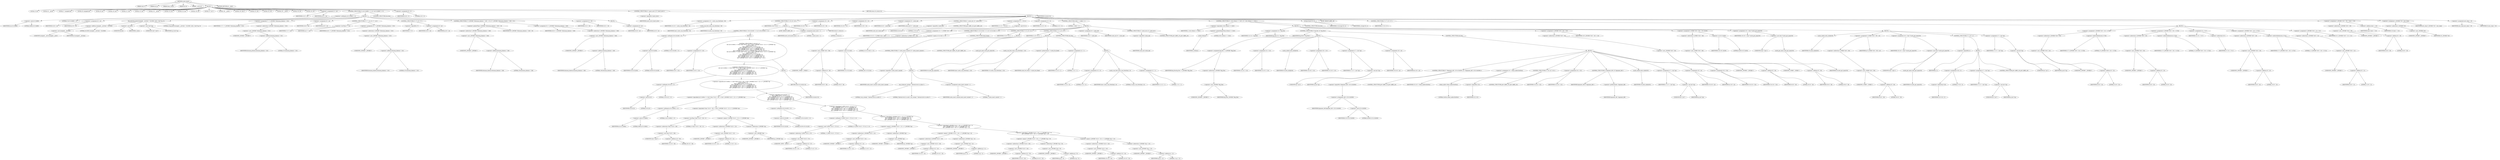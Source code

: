 digraph cache_insert {  
"1000121" [label = "(METHOD,cache_insert)" ]
"1000122" [label = "(PARAM,char *s)" ]
"1000123" [label = "(PARAM,int cp)" ]
"1000124" [label = "(PARAM,time_t time1)" ]
"1000125" [label = "(PARAM,int a4)" ]
"1000126" [label = "(PARAM,__int16 a5)" ]
"1000127" [label = "(BLOCK,,)" ]
"1000128" [label = "(LOCAL,v5: int)" ]
"1000129" [label = "(LOCAL,v6: __int16)" ]
"1000130" [label = "(LOCAL,v7: unsigned int)" ]
"1000131" [label = "(LOCAL,v8: unsigned int)" ]
"1000132" [label = "(LOCAL,v9: int)" ]
"1000133" [label = "(LOCAL,v10: int)" ]
"1000134" [label = "(LOCAL,v11: int)" ]
"1000135" [label = "(LOCAL,v12: int)" ]
"1000136" [label = "(LOCAL,v13: __int16)" ]
"1000137" [label = "(LOCAL,v14: int)" ]
"1000138" [label = "(LOCAL,v15: int)" ]
"1000139" [label = "(LOCAL,v16: int)" ]
"1000140" [label = "(LOCAL,v17: int *)" ]
"1000141" [label = "(LOCAL,v18: __int16)" ]
"1000142" [label = "(LOCAL,v19: char *)" ]
"1000143" [label = "(LOCAL,v21: int)" ]
"1000144" [label = "(LOCAL,v22: int)" ]
"1000145" [label = "(LOCAL,v23: __int16)" ]
"1000146" [label = "(LOCAL,v24: int)" ]
"1000147" [label = "(LOCAL,v25: int)" ]
"1000148" [label = "(<operator>.assignment,v5 = a4)" ]
"1000149" [label = "(IDENTIFIER,v5,v5 = a4)" ]
"1000150" [label = "(IDENTIFIER,a4,v5 = a4)" ]
"1000151" [label = "(CONTROL_STRUCTURE,if ( (a5 & 0x980) != 0 ),if ( (a5 & 0x980) != 0 ))" ]
"1000152" [label = "(<operator>.notEquals,(a5 & 0x980) != 0)" ]
"1000153" [label = "(<operator>.and,a5 & 0x980)" ]
"1000154" [label = "(IDENTIFIER,a5,a5 & 0x980)" ]
"1000155" [label = "(LITERAL,0x980,a5 & 0x980)" ]
"1000156" [label = "(LITERAL,0,(a5 & 0x980) != 0)" ]
"1000157" [label = "(BLOCK,,)" ]
"1000158" [label = "(<operator>.assignment,v6 = a5)" ]
"1000159" [label = "(IDENTIFIER,v6,v6 = a5)" ]
"1000160" [label = "(IDENTIFIER,a5,v6 = a5)" ]
"1000161" [label = "(log_query,log_query((unsigned __int16)a5 + 0x10000, (int)s, (void *)cp, 0))" ]
"1000162" [label = "(<operator>.addition,(unsigned __int16)a5 + 0x10000)" ]
"1000163" [label = "(<operator>.cast,(unsigned __int16)a5)" ]
"1000164" [label = "(UNKNOWN,unsigned __int16,unsigned __int16)" ]
"1000165" [label = "(IDENTIFIER,a5,(unsigned __int16)a5)" ]
"1000166" [label = "(LITERAL,0x10000,(unsigned __int16)a5 + 0x10000)" ]
"1000167" [label = "(<operator>.cast,(int)s)" ]
"1000168" [label = "(UNKNOWN,int,int)" ]
"1000169" [label = "(IDENTIFIER,s,(int)s)" ]
"1000170" [label = "(<operator>.cast,(void *)cp)" ]
"1000171" [label = "(UNKNOWN,void *,void *)" ]
"1000172" [label = "(IDENTIFIER,cp,(void *)cp)" ]
"1000173" [label = "(LITERAL,0,log_query((unsigned __int16)a5 + 0x10000, (int)s, (void *)cp, 0))" ]
"1000174" [label = "(<operator>.assignment,v7 = *(_DWORD *)(dnsmasq_daemon + 252))" ]
"1000175" [label = "(IDENTIFIER,v7,v7 = *(_DWORD *)(dnsmasq_daemon + 252))" ]
"1000176" [label = "(<operator>.indirection,*(_DWORD *)(dnsmasq_daemon + 252))" ]
"1000177" [label = "(<operator>.cast,(_DWORD *)(dnsmasq_daemon + 252))" ]
"1000178" [label = "(UNKNOWN,_DWORD *,_DWORD *)" ]
"1000179" [label = "(<operator>.addition,dnsmasq_daemon + 252)" ]
"1000180" [label = "(IDENTIFIER,dnsmasq_daemon,dnsmasq_daemon + 252)" ]
"1000181" [label = "(LITERAL,252,dnsmasq_daemon + 252)" ]
"1000182" [label = "(<operator>.assignment,v8 = a4)" ]
"1000183" [label = "(IDENTIFIER,v8,v8 = a4)" ]
"1000184" [label = "(IDENTIFIER,a4,v8 = a4)" ]
"1000185" [label = "(CONTROL_STRUCTURE,if ( v7 < a4 ),if ( v7 < a4 ))" ]
"1000186" [label = "(<operator>.lessThan,v7 < a4)" ]
"1000187" [label = "(IDENTIFIER,v7,v7 < a4)" ]
"1000188" [label = "(IDENTIFIER,a4,v7 < a4)" ]
"1000189" [label = "(<operator>.assignment,v8 = *(_DWORD *)(dnsmasq_daemon + 252))" ]
"1000190" [label = "(IDENTIFIER,v8,v8 = *(_DWORD *)(dnsmasq_daemon + 252))" ]
"1000191" [label = "(<operator>.indirection,*(_DWORD *)(dnsmasq_daemon + 252))" ]
"1000192" [label = "(<operator>.cast,(_DWORD *)(dnsmasq_daemon + 252))" ]
"1000193" [label = "(UNKNOWN,_DWORD *,_DWORD *)" ]
"1000194" [label = "(<operator>.addition,dnsmasq_daemon + 252)" ]
"1000195" [label = "(IDENTIFIER,dnsmasq_daemon,dnsmasq_daemon + 252)" ]
"1000196" [label = "(LITERAL,252,dnsmasq_daemon + 252)" ]
"1000197" [label = "(CONTROL_STRUCTURE,if ( !v7 ),if ( !v7 ))" ]
"1000198" [label = "(<operator>.logicalNot,!v7)" ]
"1000199" [label = "(IDENTIFIER,v7,!v7)" ]
"1000200" [label = "(<operator>.assignment,v8 = a4)" ]
"1000201" [label = "(IDENTIFIER,v8,v8 = a4)" ]
"1000202" [label = "(IDENTIFIER,a4,v8 = a4)" ]
"1000203" [label = "(CONTROL_STRUCTURE,if ( *(_DWORD *)(dnsmasq_daemon + 248) > v8 ),if ( *(_DWORD *)(dnsmasq_daemon + 248) > v8 ))" ]
"1000204" [label = "(<operator>.greaterThan,*(_DWORD *)(dnsmasq_daemon + 248) > v8)" ]
"1000205" [label = "(<operator>.indirection,*(_DWORD *)(dnsmasq_daemon + 248))" ]
"1000206" [label = "(<operator>.cast,(_DWORD *)(dnsmasq_daemon + 248))" ]
"1000207" [label = "(UNKNOWN,_DWORD *,_DWORD *)" ]
"1000208" [label = "(<operator>.addition,dnsmasq_daemon + 248)" ]
"1000209" [label = "(IDENTIFIER,dnsmasq_daemon,dnsmasq_daemon + 248)" ]
"1000210" [label = "(LITERAL,248,dnsmasq_daemon + 248)" ]
"1000211" [label = "(IDENTIFIER,v8,*(_DWORD *)(dnsmasq_daemon + 248) > v8)" ]
"1000212" [label = "(<operator>.assignment,v8 = *(_DWORD *)(dnsmasq_daemon + 248))" ]
"1000213" [label = "(IDENTIFIER,v8,v8 = *(_DWORD *)(dnsmasq_daemon + 248))" ]
"1000214" [label = "(<operator>.indirection,*(_DWORD *)(dnsmasq_daemon + 248))" ]
"1000215" [label = "(<operator>.cast,(_DWORD *)(dnsmasq_daemon + 248))" ]
"1000216" [label = "(UNKNOWN,_DWORD *,_DWORD *)" ]
"1000217" [label = "(<operator>.addition,dnsmasq_daemon + 248)" ]
"1000218" [label = "(IDENTIFIER,dnsmasq_daemon,dnsmasq_daemon + 248)" ]
"1000219" [label = "(LITERAL,248,dnsmasq_daemon + 248)" ]
"1000220" [label = "(<operator>.assignment,v5 = v8)" ]
"1000221" [label = "(IDENTIFIER,v5,v5 = v8)" ]
"1000222" [label = "(IDENTIFIER,v8,v5 = v8)" ]
"1000223" [label = "(CONTROL_STRUCTURE,else,else)" ]
"1000224" [label = "(BLOCK,,)" ]
"1000225" [label = "(<operator>.assignment,v6 = a5)" ]
"1000226" [label = "(IDENTIFIER,v6,v6 = a5)" ]
"1000227" [label = "(IDENTIFIER,a5,v6 = a5)" ]
"1000228" [label = "(<operator>.assignment,v9 = 0)" ]
"1000229" [label = "(IDENTIFIER,v9,v9 = 0)" ]
"1000230" [label = "(LITERAL,0,v9 = 0)" ]
"1000231" [label = "(CONTROL_STRUCTURE,if ( !insert_error ),if ( !insert_error ))" ]
"1000232" [label = "(<operator>.logicalNot,!insert_error)" ]
"1000233" [label = "(IDENTIFIER,insert_error,!insert_error)" ]
"1000234" [label = "(BLOCK,,)" ]
"1000235" [label = "(<operator>.assignment,v10 = cache_scan_free(time1, v6))" ]
"1000236" [label = "(IDENTIFIER,v10,v10 = cache_scan_free(time1, v6))" ]
"1000237" [label = "(cache_scan_free,cache_scan_free(time1, v6))" ]
"1000238" [label = "(IDENTIFIER,time1,cache_scan_free(time1, v6))" ]
"1000239" [label = "(IDENTIFIER,v6,cache_scan_free(time1, v6))" ]
"1000240" [label = "(CONTROL_STRUCTURE,if ( v10 ),if ( v10 ))" ]
"1000241" [label = "(IDENTIFIER,v10,if ( v10 ))" ]
"1000242" [label = "(BLOCK,,)" ]
"1000243" [label = "(CONTROL_STRUCTURE,if ( (v6 & 0x180) != 0 ),if ( (v6 & 0x180) != 0 ))" ]
"1000244" [label = "(<operator>.notEquals,(v6 & 0x180) != 0)" ]
"1000245" [label = "(<operator>.and,v6 & 0x180)" ]
"1000246" [label = "(IDENTIFIER,v6,v6 & 0x180)" ]
"1000247" [label = "(LITERAL,0x180,v6 & 0x180)" ]
"1000248" [label = "(LITERAL,0,(v6 & 0x180) != 0)" ]
"1000249" [label = "(BLOCK,,)" ]
"1000250" [label = "(<operator>.assignment,v9 = v10)" ]
"1000251" [label = "(IDENTIFIER,v9,v9 = v10)" ]
"1000252" [label = "(IDENTIFIER,v10,v9 = v10)" ]
"1000253" [label = "(CONTROL_STRUCTURE,if ( (v6 & 8) != 0\n          && ((a5 & 0x80u) != 0 && *(char *)(v10 + 36) < 0 && *(_DWORD *)(v10 + 12) == *(_DWORD *)cp\n           || (v6 & 0x100) != 0\n           && (*(_BYTE *)(v10 + 37) & 1) != 0\n           && *(_DWORD *)(v10 + 12) == *(_DWORD *)cp\n           && *(_DWORD *)(v10 + 16) == *(_DWORD *)(cp + 4)\n           && *(_DWORD *)(v10 + 20) == *(_DWORD *)(cp + 8)\n           && *(_DWORD *)(v10 + 24) == *(_DWORD *)(cp + 12)) ),if ( (v6 & 8) != 0\n          && ((a5 & 0x80u) != 0 && *(char *)(v10 + 36) < 0 && *(_DWORD *)(v10 + 12) == *(_DWORD *)cp\n           || (v6 & 0x100) != 0\n           && (*(_BYTE *)(v10 + 37) & 1) != 0\n           && *(_DWORD *)(v10 + 12) == *(_DWORD *)cp\n           && *(_DWORD *)(v10 + 16) == *(_DWORD *)(cp + 4)\n           && *(_DWORD *)(v10 + 20) == *(_DWORD *)(cp + 8)\n           && *(_DWORD *)(v10 + 24) == *(_DWORD *)(cp + 12)) ))" ]
"1000254" [label = "(<operator>.logicalAnd,(v6 & 8) != 0\n          && ((a5 & 0x80u) != 0 && *(char *)(v10 + 36) < 0 && *(_DWORD *)(v10 + 12) == *(_DWORD *)cp\n           || (v6 & 0x100) != 0\n           && (*(_BYTE *)(v10 + 37) & 1) != 0\n           && *(_DWORD *)(v10 + 12) == *(_DWORD *)cp\n           && *(_DWORD *)(v10 + 16) == *(_DWORD *)(cp + 4)\n           && *(_DWORD *)(v10 + 20) == *(_DWORD *)(cp + 8)\n           && *(_DWORD *)(v10 + 24) == *(_DWORD *)(cp + 12)))" ]
"1000255" [label = "(<operator>.notEquals,(v6 & 8) != 0)" ]
"1000256" [label = "(<operator>.and,v6 & 8)" ]
"1000257" [label = "(IDENTIFIER,v6,v6 & 8)" ]
"1000258" [label = "(LITERAL,8,v6 & 8)" ]
"1000259" [label = "(LITERAL,0,(v6 & 8) != 0)" ]
"1000260" [label = "(<operator>.logicalOr,(a5 & 0x80u) != 0 && *(char *)(v10 + 36) < 0 && *(_DWORD *)(v10 + 12) == *(_DWORD *)cp\n           || (v6 & 0x100) != 0\n           && (*(_BYTE *)(v10 + 37) & 1) != 0\n           && *(_DWORD *)(v10 + 12) == *(_DWORD *)cp\n           && *(_DWORD *)(v10 + 16) == *(_DWORD *)(cp + 4)\n           && *(_DWORD *)(v10 + 20) == *(_DWORD *)(cp + 8)\n           && *(_DWORD *)(v10 + 24) == *(_DWORD *)(cp + 12))" ]
"1000261" [label = "(<operator>.logicalAnd,(a5 & 0x80u) != 0 && *(char *)(v10 + 36) < 0 && *(_DWORD *)(v10 + 12) == *(_DWORD *)cp)" ]
"1000262" [label = "(<operator>.notEquals,(a5 & 0x80u) != 0)" ]
"1000263" [label = "(<operator>.and,a5 & 0x80u)" ]
"1000264" [label = "(IDENTIFIER,a5,a5 & 0x80u)" ]
"1000265" [label = "(LITERAL,0x80u,a5 & 0x80u)" ]
"1000266" [label = "(LITERAL,0,(a5 & 0x80u) != 0)" ]
"1000267" [label = "(<operator>.logicalAnd,*(char *)(v10 + 36) < 0 && *(_DWORD *)(v10 + 12) == *(_DWORD *)cp)" ]
"1000268" [label = "(<operator>.lessThan,*(char *)(v10 + 36) < 0)" ]
"1000269" [label = "(<operator>.indirection,*(char *)(v10 + 36))" ]
"1000270" [label = "(<operator>.cast,(char *)(v10 + 36))" ]
"1000271" [label = "(UNKNOWN,char *,char *)" ]
"1000272" [label = "(<operator>.addition,v10 + 36)" ]
"1000273" [label = "(IDENTIFIER,v10,v10 + 36)" ]
"1000274" [label = "(LITERAL,36,v10 + 36)" ]
"1000275" [label = "(LITERAL,0,*(char *)(v10 + 36) < 0)" ]
"1000276" [label = "(<operator>.equals,*(_DWORD *)(v10 + 12) == *(_DWORD *)cp)" ]
"1000277" [label = "(<operator>.indirection,*(_DWORD *)(v10 + 12))" ]
"1000278" [label = "(<operator>.cast,(_DWORD *)(v10 + 12))" ]
"1000279" [label = "(UNKNOWN,_DWORD *,_DWORD *)" ]
"1000280" [label = "(<operator>.addition,v10 + 12)" ]
"1000281" [label = "(IDENTIFIER,v10,v10 + 12)" ]
"1000282" [label = "(LITERAL,12,v10 + 12)" ]
"1000283" [label = "(<operator>.indirection,*(_DWORD *)cp)" ]
"1000284" [label = "(<operator>.cast,(_DWORD *)cp)" ]
"1000285" [label = "(UNKNOWN,_DWORD *,_DWORD *)" ]
"1000286" [label = "(IDENTIFIER,cp,(_DWORD *)cp)" ]
"1000287" [label = "(<operator>.logicalAnd,(v6 & 0x100) != 0\n           && (*(_BYTE *)(v10 + 37) & 1) != 0\n           && *(_DWORD *)(v10 + 12) == *(_DWORD *)cp\n           && *(_DWORD *)(v10 + 16) == *(_DWORD *)(cp + 4)\n           && *(_DWORD *)(v10 + 20) == *(_DWORD *)(cp + 8)\n           && *(_DWORD *)(v10 + 24) == *(_DWORD *)(cp + 12))" ]
"1000288" [label = "(<operator>.notEquals,(v6 & 0x100) != 0)" ]
"1000289" [label = "(<operator>.and,v6 & 0x100)" ]
"1000290" [label = "(IDENTIFIER,v6,v6 & 0x100)" ]
"1000291" [label = "(LITERAL,0x100,v6 & 0x100)" ]
"1000292" [label = "(LITERAL,0,(v6 & 0x100) != 0)" ]
"1000293" [label = "(<operator>.logicalAnd,(*(_BYTE *)(v10 + 37) & 1) != 0\n           && *(_DWORD *)(v10 + 12) == *(_DWORD *)cp\n           && *(_DWORD *)(v10 + 16) == *(_DWORD *)(cp + 4)\n           && *(_DWORD *)(v10 + 20) == *(_DWORD *)(cp + 8)\n           && *(_DWORD *)(v10 + 24) == *(_DWORD *)(cp + 12))" ]
"1000294" [label = "(<operator>.notEquals,(*(_BYTE *)(v10 + 37) & 1) != 0)" ]
"1000295" [label = "(<operator>.and,*(_BYTE *)(v10 + 37) & 1)" ]
"1000296" [label = "(<operator>.indirection,*(_BYTE *)(v10 + 37))" ]
"1000297" [label = "(<operator>.cast,(_BYTE *)(v10 + 37))" ]
"1000298" [label = "(UNKNOWN,_BYTE *,_BYTE *)" ]
"1000299" [label = "(<operator>.addition,v10 + 37)" ]
"1000300" [label = "(IDENTIFIER,v10,v10 + 37)" ]
"1000301" [label = "(LITERAL,37,v10 + 37)" ]
"1000302" [label = "(LITERAL,1,*(_BYTE *)(v10 + 37) & 1)" ]
"1000303" [label = "(LITERAL,0,(*(_BYTE *)(v10 + 37) & 1) != 0)" ]
"1000304" [label = "(<operator>.logicalAnd,*(_DWORD *)(v10 + 12) == *(_DWORD *)cp\n           && *(_DWORD *)(v10 + 16) == *(_DWORD *)(cp + 4)\n           && *(_DWORD *)(v10 + 20) == *(_DWORD *)(cp + 8)\n           && *(_DWORD *)(v10 + 24) == *(_DWORD *)(cp + 12))" ]
"1000305" [label = "(<operator>.equals,*(_DWORD *)(v10 + 12) == *(_DWORD *)cp)" ]
"1000306" [label = "(<operator>.indirection,*(_DWORD *)(v10 + 12))" ]
"1000307" [label = "(<operator>.cast,(_DWORD *)(v10 + 12))" ]
"1000308" [label = "(UNKNOWN,_DWORD *,_DWORD *)" ]
"1000309" [label = "(<operator>.addition,v10 + 12)" ]
"1000310" [label = "(IDENTIFIER,v10,v10 + 12)" ]
"1000311" [label = "(LITERAL,12,v10 + 12)" ]
"1000312" [label = "(<operator>.indirection,*(_DWORD *)cp)" ]
"1000313" [label = "(<operator>.cast,(_DWORD *)cp)" ]
"1000314" [label = "(UNKNOWN,_DWORD *,_DWORD *)" ]
"1000315" [label = "(IDENTIFIER,cp,(_DWORD *)cp)" ]
"1000316" [label = "(<operator>.logicalAnd,*(_DWORD *)(v10 + 16) == *(_DWORD *)(cp + 4)\n           && *(_DWORD *)(v10 + 20) == *(_DWORD *)(cp + 8)\n           && *(_DWORD *)(v10 + 24) == *(_DWORD *)(cp + 12))" ]
"1000317" [label = "(<operator>.equals,*(_DWORD *)(v10 + 16) == *(_DWORD *)(cp + 4))" ]
"1000318" [label = "(<operator>.indirection,*(_DWORD *)(v10 + 16))" ]
"1000319" [label = "(<operator>.cast,(_DWORD *)(v10 + 16))" ]
"1000320" [label = "(UNKNOWN,_DWORD *,_DWORD *)" ]
"1000321" [label = "(<operator>.addition,v10 + 16)" ]
"1000322" [label = "(IDENTIFIER,v10,v10 + 16)" ]
"1000323" [label = "(LITERAL,16,v10 + 16)" ]
"1000324" [label = "(<operator>.indirection,*(_DWORD *)(cp + 4))" ]
"1000325" [label = "(<operator>.cast,(_DWORD *)(cp + 4))" ]
"1000326" [label = "(UNKNOWN,_DWORD *,_DWORD *)" ]
"1000327" [label = "(<operator>.addition,cp + 4)" ]
"1000328" [label = "(IDENTIFIER,cp,cp + 4)" ]
"1000329" [label = "(LITERAL,4,cp + 4)" ]
"1000330" [label = "(<operator>.logicalAnd,*(_DWORD *)(v10 + 20) == *(_DWORD *)(cp + 8)\n           && *(_DWORD *)(v10 + 24) == *(_DWORD *)(cp + 12))" ]
"1000331" [label = "(<operator>.equals,*(_DWORD *)(v10 + 20) == *(_DWORD *)(cp + 8))" ]
"1000332" [label = "(<operator>.indirection,*(_DWORD *)(v10 + 20))" ]
"1000333" [label = "(<operator>.cast,(_DWORD *)(v10 + 20))" ]
"1000334" [label = "(UNKNOWN,_DWORD *,_DWORD *)" ]
"1000335" [label = "(<operator>.addition,v10 + 20)" ]
"1000336" [label = "(IDENTIFIER,v10,v10 + 20)" ]
"1000337" [label = "(LITERAL,20,v10 + 20)" ]
"1000338" [label = "(<operator>.indirection,*(_DWORD *)(cp + 8))" ]
"1000339" [label = "(<operator>.cast,(_DWORD *)(cp + 8))" ]
"1000340" [label = "(UNKNOWN,_DWORD *,_DWORD *)" ]
"1000341" [label = "(<operator>.addition,cp + 8)" ]
"1000342" [label = "(IDENTIFIER,cp,cp + 8)" ]
"1000343" [label = "(LITERAL,8,cp + 8)" ]
"1000344" [label = "(<operator>.equals,*(_DWORD *)(v10 + 24) == *(_DWORD *)(cp + 12))" ]
"1000345" [label = "(<operator>.indirection,*(_DWORD *)(v10 + 24))" ]
"1000346" [label = "(<operator>.cast,(_DWORD *)(v10 + 24))" ]
"1000347" [label = "(UNKNOWN,_DWORD *,_DWORD *)" ]
"1000348" [label = "(<operator>.addition,v10 + 24)" ]
"1000349" [label = "(IDENTIFIER,v10,v10 + 24)" ]
"1000350" [label = "(LITERAL,24,v10 + 24)" ]
"1000351" [label = "(<operator>.indirection,*(_DWORD *)(cp + 12))" ]
"1000352" [label = "(<operator>.cast,(_DWORD *)(cp + 12))" ]
"1000353" [label = "(UNKNOWN,_DWORD *,_DWORD *)" ]
"1000354" [label = "(<operator>.addition,cp + 12)" ]
"1000355" [label = "(IDENTIFIER,cp,cp + 12)" ]
"1000356" [label = "(LITERAL,12,cp + 12)" ]
"1000357" [label = "(BLOCK,,)" ]
"1000358" [label = "(RETURN,return v9;,return v9;)" ]
"1000359" [label = "(IDENTIFIER,v9,return v9;)" ]
"1000360" [label = "(JUMP_TARGET,LABEL_40)" ]
"1000361" [label = "(<operator>.assignment,insert_error = 1)" ]
"1000362" [label = "(IDENTIFIER,insert_error,insert_error = 1)" ]
"1000363" [label = "(LITERAL,1,insert_error = 1)" ]
"1000364" [label = "(RETURN,return 0;,return 0;)" ]
"1000365" [label = "(LITERAL,0,return 0;)" ]
"1000366" [label = "(<operator>.assignment,v23 = v6)" ]
"1000367" [label = "(IDENTIFIER,v23,v23 = v6)" ]
"1000368" [label = "(IDENTIFIER,v6,v23 = v6)" ]
"1000369" [label = "(<operator>.assignment,v25 = v5)" ]
"1000370" [label = "(IDENTIFIER,v25,v25 = v5)" ]
"1000371" [label = "(IDENTIFIER,v5,v25 = v5)" ]
"1000372" [label = "(<operator>.assignment,v9 = cache_tail)" ]
"1000373" [label = "(IDENTIFIER,v9,v9 = cache_tail)" ]
"1000374" [label = "(IDENTIFIER,cache_tail,v9 = cache_tail)" ]
"1000375" [label = "(CONTROL_STRUCTURE,if ( !cache_tail ),if ( !cache_tail ))" ]
"1000376" [label = "(<operator>.logicalNot,!cache_tail)" ]
"1000377" [label = "(IDENTIFIER,cache_tail,!cache_tail)" ]
"1000378" [label = "(CONTROL_STRUCTURE,goto LABEL_40;,goto LABEL_40;)" ]
"1000379" [label = "(<operator>.assignment,v11 = v6 & 4)" ]
"1000380" [label = "(IDENTIFIER,v11,v11 = v6 & 4)" ]
"1000381" [label = "(<operator>.and,v6 & 4)" ]
"1000382" [label = "(IDENTIFIER,v6,v6 & 4)" ]
"1000383" [label = "(LITERAL,4,v6 & 4)" ]
"1000384" [label = "(<operator>.assignment,v12 = 0)" ]
"1000385" [label = "(IDENTIFIER,v12,v12 = 0)" ]
"1000386" [label = "(LITERAL,0,v12 = 0)" ]
"1000387" [label = "(CONTROL_STRUCTURE,while ( 1 ),while ( 1 ))" ]
"1000388" [label = "(LITERAL,1,while ( 1 ))" ]
"1000389" [label = "(BLOCK,,)" ]
"1000390" [label = "(<operator>.assignment,v13 = *(_WORD *)(v9 + 36))" ]
"1000391" [label = "(IDENTIFIER,v13,v13 = *(_WORD *)(v9 + 36))" ]
"1000392" [label = "(<operator>.indirection,*(_WORD *)(v9 + 36))" ]
"1000393" [label = "(<operator>.cast,(_WORD *)(v9 + 36))" ]
"1000394" [label = "(UNKNOWN,_WORD *,_WORD *)" ]
"1000395" [label = "(<operator>.addition,v9 + 36)" ]
"1000396" [label = "(IDENTIFIER,v9,v9 + 36)" ]
"1000397" [label = "(LITERAL,36,v9 + 36)" ]
"1000398" [label = "(CONTROL_STRUCTURE,if ( (v13 & 0xC) == 0 ),if ( (v13 & 0xC) == 0 ))" ]
"1000399" [label = "(<operator>.equals,(v13 & 0xC) == 0)" ]
"1000400" [label = "(<operator>.and,v13 & 0xC)" ]
"1000401" [label = "(IDENTIFIER,v13,v13 & 0xC)" ]
"1000402" [label = "(LITERAL,0xC,v13 & 0xC)" ]
"1000403" [label = "(LITERAL,0,(v13 & 0xC) == 0)" ]
"1000404" [label = "(CONTROL_STRUCTURE,break;,break;)" ]
"1000405" [label = "(CONTROL_STRUCTURE,if ( v12 ),if ( v12 ))" ]
"1000406" [label = "(IDENTIFIER,v12,if ( v12 ))" ]
"1000407" [label = "(BLOCK,,)" ]
"1000408" [label = "(CONTROL_STRUCTURE,if ( !cache_insert_warned ),if ( !cache_insert_warned ))" ]
"1000409" [label = "(<operator>.logicalNot,!cache_insert_warned)" ]
"1000410" [label = "(IDENTIFIER,cache_insert_warned,!cache_insert_warned)" ]
"1000411" [label = "(BLOCK,,)" ]
"1000412" [label = "(my_syslog,my_syslog(3, \"Internal error in cache.\"))" ]
"1000413" [label = "(LITERAL,3,my_syslog(3, \"Internal error in cache.\"))" ]
"1000414" [label = "(LITERAL,\"Internal error in cache.\",my_syslog(3, \"Internal error in cache.\"))" ]
"1000415" [label = "(<operator>.assignment,cache_insert_warned = 1)" ]
"1000416" [label = "(IDENTIFIER,cache_insert_warned,cache_insert_warned = 1)" ]
"1000417" [label = "(LITERAL,1,cache_insert_warned = 1)" ]
"1000418" [label = "(CONTROL_STRUCTURE,goto LABEL_40;,goto LABEL_40;)" ]
"1000419" [label = "(CONTROL_STRUCTURE,if ( v11 ),if ( v11 ))" ]
"1000420" [label = "(IDENTIFIER,v11,if ( v11 ))" ]
"1000421" [label = "(BLOCK,,)" ]
"1000422" [label = "(cache_get_name,cache_get_name(v9))" ]
"1000423" [label = "(IDENTIFIER,v9,cache_get_name(v9))" ]
"1000424" [label = "(cache_scan_free,cache_scan_free(time1, v13))" ]
"1000425" [label = "(IDENTIFIER,time1,cache_scan_free(time1, v13))" ]
"1000426" [label = "(IDENTIFIER,v13,cache_scan_free(time1, v13))" ]
"1000427" [label = "(<operator>.preIncrement,++cache_live_freed)" ]
"1000428" [label = "(IDENTIFIER,cache_live_freed,++cache_live_freed)" ]
"1000429" [label = "(<operator>.assignment,v12 = 1)" ]
"1000430" [label = "(IDENTIFIER,v12,v12 = 1)" ]
"1000431" [label = "(LITERAL,1,v12 = 1)" ]
"1000432" [label = "(CONTROL_STRUCTURE,else,else)" ]
"1000433" [label = "(BLOCK,,)" ]
"1000434" [label = "(<operator>.assignment,v12 = 0)" ]
"1000435" [label = "(IDENTIFIER,v12,v12 = 0)" ]
"1000436" [label = "(LITERAL,0,v12 = 0)" ]
"1000437" [label = "(cache_scan_free,cache_scan_free(time1, 0))" ]
"1000438" [label = "(IDENTIFIER,time1,cache_scan_free(time1, 0))" ]
"1000439" [label = "(LITERAL,0,cache_scan_free(time1, 0))" ]
"1000440" [label = "(<operator>.assignment,v11 = 1)" ]
"1000441" [label = "(IDENTIFIER,v11,v11 = 1)" ]
"1000442" [label = "(LITERAL,1,v11 = 1)" ]
"1000443" [label = "(<operator>.assignment,v9 = cache_tail)" ]
"1000444" [label = "(IDENTIFIER,v9,v9 = cache_tail)" ]
"1000445" [label = "(IDENTIFIER,cache_tail,v9 = cache_tail)" ]
"1000446" [label = "(CONTROL_STRUCTURE,if ( !cache_tail ),if ( !cache_tail ))" ]
"1000447" [label = "(<operator>.logicalNot,!cache_tail)" ]
"1000448" [label = "(IDENTIFIER,cache_tail,!cache_tail)" ]
"1000449" [label = "(CONTROL_STRUCTURE,goto LABEL_40;,goto LABEL_40;)" ]
"1000450" [label = "(CONTROL_STRUCTURE,if ( s && strlen(s) >= 0x32 ),if ( s && strlen(s) >= 0x32 ))" ]
"1000451" [label = "(<operator>.logicalAnd,s && strlen(s) >= 0x32)" ]
"1000452" [label = "(IDENTIFIER,s,s && strlen(s) >= 0x32)" ]
"1000453" [label = "(<operator>.greaterEqualsThan,strlen(s) >= 0x32)" ]
"1000454" [label = "(strlen,strlen(s))" ]
"1000455" [label = "(IDENTIFIER,s,strlen(s))" ]
"1000456" [label = "(LITERAL,0x32,strlen(s) >= 0x32)" ]
"1000457" [label = "(BLOCK,,)" ]
"1000458" [label = "(<operator>.assignment,v14 = big_free)" ]
"1000459" [label = "(IDENTIFIER,v14,v14 = big_free)" ]
"1000460" [label = "(IDENTIFIER,big_free,v14 = big_free)" ]
"1000461" [label = "(CONTROL_STRUCTURE,if ( big_free ),if ( big_free ))" ]
"1000462" [label = "(IDENTIFIER,big_free,if ( big_free ))" ]
"1000463" [label = "(BLOCK,,)" ]
"1000464" [label = "(<operator>.assignment,big_free = *(_DWORD *)big_free)" ]
"1000465" [label = "(IDENTIFIER,big_free,big_free = *(_DWORD *)big_free)" ]
"1000466" [label = "(<operator>.indirection,*(_DWORD *)big_free)" ]
"1000467" [label = "(<operator>.cast,(_DWORD *)big_free)" ]
"1000468" [label = "(UNKNOWN,_DWORD *,_DWORD *)" ]
"1000469" [label = "(IDENTIFIER,big_free,(_DWORD *)big_free)" ]
"1000470" [label = "(<operator>.assignment,v15 = v14)" ]
"1000471" [label = "(IDENTIFIER,v15,v15 = v14)" ]
"1000472" [label = "(IDENTIFIER,v14,v15 = v14)" ]
"1000473" [label = "(cache_unlink,cache_unlink(v9))" ]
"1000474" [label = "(IDENTIFIER,v9,cache_unlink(v9))" ]
"1000475" [label = "(<operator>.assignment,v16 = v15)" ]
"1000476" [label = "(IDENTIFIER,v16,v16 = v15)" ]
"1000477" [label = "(IDENTIFIER,v15,v16 = v15)" ]
"1000478" [label = "(<operator>.assignment,v17 = (int *)cp)" ]
"1000479" [label = "(IDENTIFIER,v17,v17 = (int *)cp)" ]
"1000480" [label = "(<operator>.cast,(int *)cp)" ]
"1000481" [label = "(UNKNOWN,int *,int *)" ]
"1000482" [label = "(IDENTIFIER,cp,(int *)cp)" ]
"1000483" [label = "(<operator>.assignment,v18 = a5)" ]
"1000484" [label = "(IDENTIFIER,v18,v18 = a5)" ]
"1000485" [label = "(IDENTIFIER,a5,v18 = a5)" ]
"1000486" [label = "(CONTROL_STRUCTURE,else,else)" ]
"1000487" [label = "(BLOCK,,)" ]
"1000488" [label = "(CONTROL_STRUCTURE,if ( !(bignames_left | v23 & 0x5000) ),if ( !(bignames_left | v23 & 0x5000) ))" ]
"1000489" [label = "(<operator>.logicalNot,!(bignames_left | v23 & 0x5000))" ]
"1000490" [label = "(<operator>.or,bignames_left | v23 & 0x5000)" ]
"1000491" [label = "(IDENTIFIER,bignames_left,bignames_left | v23 & 0x5000)" ]
"1000492" [label = "(<operator>.and,v23 & 0x5000)" ]
"1000493" [label = "(IDENTIFIER,v23,v23 & 0x5000)" ]
"1000494" [label = "(LITERAL,0x5000,v23 & 0x5000)" ]
"1000495" [label = "(CONTROL_STRUCTURE,goto LABEL_40;,goto LABEL_40;)" ]
"1000496" [label = "(<operator>.assignment,v22 = whine_malloc(0x404u))" ]
"1000497" [label = "(IDENTIFIER,v22,v22 = whine_malloc(0x404u))" ]
"1000498" [label = "(whine_malloc,whine_malloc(0x404u))" ]
"1000499" [label = "(LITERAL,0x404u,whine_malloc(0x404u))" ]
"1000500" [label = "(CONTROL_STRUCTURE,if ( !v22 ),if ( !v22 ))" ]
"1000501" [label = "(<operator>.logicalNot,!v22)" ]
"1000502" [label = "(IDENTIFIER,v22,!v22)" ]
"1000503" [label = "(CONTROL_STRUCTURE,goto LABEL_40;,goto LABEL_40;)" ]
"1000504" [label = "(<operator>.assignment,v24 = v22)" ]
"1000505" [label = "(IDENTIFIER,v24,v24 = v22)" ]
"1000506" [label = "(IDENTIFIER,v22,v24 = v22)" ]
"1000507" [label = "(CONTROL_STRUCTURE,if ( bignames_left ),if ( bignames_left ))" ]
"1000508" [label = "(IDENTIFIER,bignames_left,if ( bignames_left ))" ]
"1000509" [label = "(<operator>.preDecrement,--bignames_left)" ]
"1000510" [label = "(IDENTIFIER,bignames_left,--bignames_left)" ]
"1000511" [label = "(cache_unlink,cache_unlink(v9))" ]
"1000512" [label = "(IDENTIFIER,v9,cache_unlink(v9))" ]
"1000513" [label = "(<operator>.assignment,v17 = (int *)cp)" ]
"1000514" [label = "(IDENTIFIER,v17,v17 = (int *)cp)" ]
"1000515" [label = "(<operator>.cast,(int *)cp)" ]
"1000516" [label = "(UNKNOWN,int *,int *)" ]
"1000517" [label = "(IDENTIFIER,cp,(int *)cp)" ]
"1000518" [label = "(<operator>.assignment,v18 = a5)" ]
"1000519" [label = "(IDENTIFIER,v18,v18 = a5)" ]
"1000520" [label = "(IDENTIFIER,a5,v18 = a5)" ]
"1000521" [label = "(<operator>.assignment,v16 = v24)" ]
"1000522" [label = "(IDENTIFIER,v16,v16 = v24)" ]
"1000523" [label = "(IDENTIFIER,v24,v16 = v24)" ]
"1000524" [label = "(<operator>.assignment,*(_DWORD *)(v9 + 40) = v16)" ]
"1000525" [label = "(<operator>.indirection,*(_DWORD *)(v9 + 40))" ]
"1000526" [label = "(<operator>.cast,(_DWORD *)(v9 + 40))" ]
"1000527" [label = "(UNKNOWN,_DWORD *,_DWORD *)" ]
"1000528" [label = "(<operator>.addition,v9 + 40)" ]
"1000529" [label = "(IDENTIFIER,v9,v9 + 40)" ]
"1000530" [label = "(LITERAL,40,v9 + 40)" ]
"1000531" [label = "(IDENTIFIER,v16,*(_DWORD *)(v9 + 40) = v16)" ]
"1000532" [label = "(<operator>.assignment,*(_WORD *)(v9 + 36) = v18 | 0x200)" ]
"1000533" [label = "(<operator>.indirection,*(_WORD *)(v9 + 36))" ]
"1000534" [label = "(<operator>.cast,(_WORD *)(v9 + 36))" ]
"1000535" [label = "(UNKNOWN,_WORD *,_WORD *)" ]
"1000536" [label = "(<operator>.addition,v9 + 36)" ]
"1000537" [label = "(IDENTIFIER,v9,v9 + 36)" ]
"1000538" [label = "(LITERAL,36,v9 + 36)" ]
"1000539" [label = "(<operator>.or,v18 | 0x200)" ]
"1000540" [label = "(IDENTIFIER,v18,v18 | 0x200)" ]
"1000541" [label = "(LITERAL,0x200,v18 | 0x200)" ]
"1000542" [label = "(<operator>.assignment,v19 = (char *)cache_get_name(v9))" ]
"1000543" [label = "(IDENTIFIER,v19,v19 = (char *)cache_get_name(v9))" ]
"1000544" [label = "(<operator>.cast,(char *)cache_get_name(v9))" ]
"1000545" [label = "(UNKNOWN,char *,char *)" ]
"1000546" [label = "(cache_get_name,cache_get_name(v9))" ]
"1000547" [label = "(IDENTIFIER,v9,cache_get_name(v9))" ]
"1000548" [label = "(CONTROL_STRUCTURE,else,else)" ]
"1000549" [label = "(BLOCK,,)" ]
"1000550" [label = "(cache_unlink,cache_unlink(v9))" ]
"1000551" [label = "(IDENTIFIER,v9,cache_unlink(v9))" ]
"1000552" [label = "(<operator>.assignment,*(_WORD *)(v9 + 36) = a5)" ]
"1000553" [label = "(<operator>.indirection,*(_WORD *)(v9 + 36))" ]
"1000554" [label = "(<operator>.cast,(_WORD *)(v9 + 36))" ]
"1000555" [label = "(UNKNOWN,_WORD *,_WORD *)" ]
"1000556" [label = "(<operator>.addition,v9 + 36)" ]
"1000557" [label = "(IDENTIFIER,v9,v9 + 36)" ]
"1000558" [label = "(LITERAL,36,v9 + 36)" ]
"1000559" [label = "(IDENTIFIER,a5,*(_WORD *)(v9 + 36) = a5)" ]
"1000560" [label = "(<operator>.assignment,v19 = (char *)cache_get_name(v9))" ]
"1000561" [label = "(IDENTIFIER,v19,v19 = (char *)cache_get_name(v9))" ]
"1000562" [label = "(<operator>.cast,(char *)cache_get_name(v9))" ]
"1000563" [label = "(UNKNOWN,char *,char *)" ]
"1000564" [label = "(cache_get_name,cache_get_name(v9))" ]
"1000565" [label = "(IDENTIFIER,v9,cache_get_name(v9))" ]
"1000566" [label = "(CONTROL_STRUCTURE,if ( !s ),if ( !s ))" ]
"1000567" [label = "(<operator>.logicalNot,!s)" ]
"1000568" [label = "(IDENTIFIER,s,!s)" ]
"1000569" [label = "(BLOCK,,)" ]
"1000570" [label = "(<operator>.assignment,*v19 = 0)" ]
"1000571" [label = "(<operator>.indirection,*v19)" ]
"1000572" [label = "(IDENTIFIER,v19,*v19 = 0)" ]
"1000573" [label = "(LITERAL,0,*v19 = 0)" ]
"1000574" [label = "(<operator>.assignment,v17 = (int *)cp)" ]
"1000575" [label = "(IDENTIFIER,v17,v17 = (int *)cp)" ]
"1000576" [label = "(<operator>.cast,(int *)cp)" ]
"1000577" [label = "(UNKNOWN,int *,int *)" ]
"1000578" [label = "(IDENTIFIER,cp,(int *)cp)" ]
"1000579" [label = "(CONTROL_STRUCTURE,goto LABEL_46;,goto LABEL_46;)" ]
"1000580" [label = "(<operator>.assignment,v17 = (int *)cp)" ]
"1000581" [label = "(IDENTIFIER,v17,v17 = (int *)cp)" ]
"1000582" [label = "(<operator>.cast,(int *)cp)" ]
"1000583" [label = "(UNKNOWN,int *,int *)" ]
"1000584" [label = "(IDENTIFIER,cp,(int *)cp)" ]
"1000585" [label = "(strcpy,strcpy(v19, s))" ]
"1000586" [label = "(IDENTIFIER,v19,strcpy(v19, s))" ]
"1000587" [label = "(IDENTIFIER,s,strcpy(v19, s))" ]
"1000588" [label = "(JUMP_TARGET,LABEL_46)" ]
"1000589" [label = "(CONTROL_STRUCTURE,if ( v17 ),if ( v17 ))" ]
"1000590" [label = "(IDENTIFIER,v17,if ( v17 ))" ]
"1000591" [label = "(BLOCK,,)" ]
"1000592" [label = "(<operator>.assignment,*(_DWORD *)(v9 + 24) = v17[3])" ]
"1000593" [label = "(<operator>.indirection,*(_DWORD *)(v9 + 24))" ]
"1000594" [label = "(<operator>.cast,(_DWORD *)(v9 + 24))" ]
"1000595" [label = "(UNKNOWN,_DWORD *,_DWORD *)" ]
"1000596" [label = "(<operator>.addition,v9 + 24)" ]
"1000597" [label = "(IDENTIFIER,v9,v9 + 24)" ]
"1000598" [label = "(LITERAL,24,v9 + 24)" ]
"1000599" [label = "(<operator>.indirectIndexAccess,v17[3])" ]
"1000600" [label = "(IDENTIFIER,v17,*(_DWORD *)(v9 + 24) = v17[3])" ]
"1000601" [label = "(LITERAL,3,*(_DWORD *)(v9 + 24) = v17[3])" ]
"1000602" [label = "(<operator>.assignment,*(_DWORD *)(v9 + 20) = v17[2])" ]
"1000603" [label = "(<operator>.indirection,*(_DWORD *)(v9 + 20))" ]
"1000604" [label = "(<operator>.cast,(_DWORD *)(v9 + 20))" ]
"1000605" [label = "(UNKNOWN,_DWORD *,_DWORD *)" ]
"1000606" [label = "(<operator>.addition,v9 + 20)" ]
"1000607" [label = "(IDENTIFIER,v9,v9 + 20)" ]
"1000608" [label = "(LITERAL,20,v9 + 20)" ]
"1000609" [label = "(<operator>.indirectIndexAccess,v17[2])" ]
"1000610" [label = "(IDENTIFIER,v17,*(_DWORD *)(v9 + 20) = v17[2])" ]
"1000611" [label = "(LITERAL,2,*(_DWORD *)(v9 + 20) = v17[2])" ]
"1000612" [label = "(<operator>.assignment,v21 = *v17)" ]
"1000613" [label = "(IDENTIFIER,v21,v21 = *v17)" ]
"1000614" [label = "(<operator>.indirection,*v17)" ]
"1000615" [label = "(IDENTIFIER,v17,v21 = *v17)" ]
"1000616" [label = "(<operator>.assignment,*(_DWORD *)(v9 + 16) = v17[1])" ]
"1000617" [label = "(<operator>.indirection,*(_DWORD *)(v9 + 16))" ]
"1000618" [label = "(<operator>.cast,(_DWORD *)(v9 + 16))" ]
"1000619" [label = "(UNKNOWN,_DWORD *,_DWORD *)" ]
"1000620" [label = "(<operator>.addition,v9 + 16)" ]
"1000621" [label = "(IDENTIFIER,v9,v9 + 16)" ]
"1000622" [label = "(LITERAL,16,v9 + 16)" ]
"1000623" [label = "(<operator>.indirectIndexAccess,v17[1])" ]
"1000624" [label = "(IDENTIFIER,v17,*(_DWORD *)(v9 + 16) = v17[1])" ]
"1000625" [label = "(LITERAL,1,*(_DWORD *)(v9 + 16) = v17[1])" ]
"1000626" [label = "(<operator>.assignment,*(_DWORD *)(v9 + 12) = v21)" ]
"1000627" [label = "(<operator>.indirection,*(_DWORD *)(v9 + 12))" ]
"1000628" [label = "(<operator>.cast,(_DWORD *)(v9 + 12))" ]
"1000629" [label = "(UNKNOWN,_DWORD *,_DWORD *)" ]
"1000630" [label = "(<operator>.addition,v9 + 12)" ]
"1000631" [label = "(IDENTIFIER,v9,v9 + 12)" ]
"1000632" [label = "(LITERAL,12,v9 + 12)" ]
"1000633" [label = "(IDENTIFIER,v21,*(_DWORD *)(v9 + 12) = v21)" ]
"1000634" [label = "(<operator>.assignment,*(_DWORD *)(v9 + 28) = time1 + v25)" ]
"1000635" [label = "(<operator>.indirection,*(_DWORD *)(v9 + 28))" ]
"1000636" [label = "(<operator>.cast,(_DWORD *)(v9 + 28))" ]
"1000637" [label = "(UNKNOWN,_DWORD *,_DWORD *)" ]
"1000638" [label = "(<operator>.addition,v9 + 28)" ]
"1000639" [label = "(IDENTIFIER,v9,v9 + 28)" ]
"1000640" [label = "(LITERAL,28,v9 + 28)" ]
"1000641" [label = "(<operator>.addition,time1 + v25)" ]
"1000642" [label = "(IDENTIFIER,time1,time1 + v25)" ]
"1000643" [label = "(IDENTIFIER,v25,time1 + v25)" ]
"1000644" [label = "(<operator>.assignment,*(_DWORD *)v9 = new_chain)" ]
"1000645" [label = "(<operator>.indirection,*(_DWORD *)v9)" ]
"1000646" [label = "(<operator>.cast,(_DWORD *)v9)" ]
"1000647" [label = "(UNKNOWN,_DWORD *,_DWORD *)" ]
"1000648" [label = "(IDENTIFIER,v9,(_DWORD *)v9)" ]
"1000649" [label = "(IDENTIFIER,new_chain,*(_DWORD *)v9 = new_chain)" ]
"1000650" [label = "(<operator>.assignment,new_chain = v9)" ]
"1000651" [label = "(IDENTIFIER,new_chain,new_chain = v9)" ]
"1000652" [label = "(IDENTIFIER,v9,new_chain = v9)" ]
"1000653" [label = "(RETURN,return v9;,return v9;)" ]
"1000654" [label = "(IDENTIFIER,v9,return v9;)" ]
"1000655" [label = "(METHOD_RETURN,int __cdecl)" ]
  "1000121" -> "1000122" 
  "1000121" -> "1000123" 
  "1000121" -> "1000124" 
  "1000121" -> "1000125" 
  "1000121" -> "1000126" 
  "1000121" -> "1000127" 
  "1000121" -> "1000655" 
  "1000127" -> "1000128" 
  "1000127" -> "1000129" 
  "1000127" -> "1000130" 
  "1000127" -> "1000131" 
  "1000127" -> "1000132" 
  "1000127" -> "1000133" 
  "1000127" -> "1000134" 
  "1000127" -> "1000135" 
  "1000127" -> "1000136" 
  "1000127" -> "1000137" 
  "1000127" -> "1000138" 
  "1000127" -> "1000139" 
  "1000127" -> "1000140" 
  "1000127" -> "1000141" 
  "1000127" -> "1000142" 
  "1000127" -> "1000143" 
  "1000127" -> "1000144" 
  "1000127" -> "1000145" 
  "1000127" -> "1000146" 
  "1000127" -> "1000147" 
  "1000127" -> "1000148" 
  "1000127" -> "1000151" 
  "1000127" -> "1000228" 
  "1000127" -> "1000231" 
  "1000127" -> "1000653" 
  "1000148" -> "1000149" 
  "1000148" -> "1000150" 
  "1000151" -> "1000152" 
  "1000151" -> "1000157" 
  "1000151" -> "1000223" 
  "1000152" -> "1000153" 
  "1000152" -> "1000156" 
  "1000153" -> "1000154" 
  "1000153" -> "1000155" 
  "1000157" -> "1000158" 
  "1000157" -> "1000161" 
  "1000157" -> "1000174" 
  "1000157" -> "1000182" 
  "1000157" -> "1000185" 
  "1000157" -> "1000197" 
  "1000157" -> "1000203" 
  "1000157" -> "1000220" 
  "1000158" -> "1000159" 
  "1000158" -> "1000160" 
  "1000161" -> "1000162" 
  "1000161" -> "1000167" 
  "1000161" -> "1000170" 
  "1000161" -> "1000173" 
  "1000162" -> "1000163" 
  "1000162" -> "1000166" 
  "1000163" -> "1000164" 
  "1000163" -> "1000165" 
  "1000167" -> "1000168" 
  "1000167" -> "1000169" 
  "1000170" -> "1000171" 
  "1000170" -> "1000172" 
  "1000174" -> "1000175" 
  "1000174" -> "1000176" 
  "1000176" -> "1000177" 
  "1000177" -> "1000178" 
  "1000177" -> "1000179" 
  "1000179" -> "1000180" 
  "1000179" -> "1000181" 
  "1000182" -> "1000183" 
  "1000182" -> "1000184" 
  "1000185" -> "1000186" 
  "1000185" -> "1000189" 
  "1000186" -> "1000187" 
  "1000186" -> "1000188" 
  "1000189" -> "1000190" 
  "1000189" -> "1000191" 
  "1000191" -> "1000192" 
  "1000192" -> "1000193" 
  "1000192" -> "1000194" 
  "1000194" -> "1000195" 
  "1000194" -> "1000196" 
  "1000197" -> "1000198" 
  "1000197" -> "1000200" 
  "1000198" -> "1000199" 
  "1000200" -> "1000201" 
  "1000200" -> "1000202" 
  "1000203" -> "1000204" 
  "1000203" -> "1000212" 
  "1000204" -> "1000205" 
  "1000204" -> "1000211" 
  "1000205" -> "1000206" 
  "1000206" -> "1000207" 
  "1000206" -> "1000208" 
  "1000208" -> "1000209" 
  "1000208" -> "1000210" 
  "1000212" -> "1000213" 
  "1000212" -> "1000214" 
  "1000214" -> "1000215" 
  "1000215" -> "1000216" 
  "1000215" -> "1000217" 
  "1000217" -> "1000218" 
  "1000217" -> "1000219" 
  "1000220" -> "1000221" 
  "1000220" -> "1000222" 
  "1000223" -> "1000224" 
  "1000224" -> "1000225" 
  "1000225" -> "1000226" 
  "1000225" -> "1000227" 
  "1000228" -> "1000229" 
  "1000228" -> "1000230" 
  "1000231" -> "1000232" 
  "1000231" -> "1000234" 
  "1000232" -> "1000233" 
  "1000234" -> "1000235" 
  "1000234" -> "1000240" 
  "1000234" -> "1000366" 
  "1000234" -> "1000369" 
  "1000234" -> "1000372" 
  "1000234" -> "1000375" 
  "1000234" -> "1000379" 
  "1000234" -> "1000384" 
  "1000234" -> "1000387" 
  "1000234" -> "1000450" 
  "1000234" -> "1000585" 
  "1000234" -> "1000588" 
  "1000234" -> "1000589" 
  "1000234" -> "1000634" 
  "1000234" -> "1000644" 
  "1000234" -> "1000650" 
  "1000235" -> "1000236" 
  "1000235" -> "1000237" 
  "1000237" -> "1000238" 
  "1000237" -> "1000239" 
  "1000240" -> "1000241" 
  "1000240" -> "1000242" 
  "1000242" -> "1000243" 
  "1000242" -> "1000360" 
  "1000242" -> "1000361" 
  "1000242" -> "1000364" 
  "1000243" -> "1000244" 
  "1000243" -> "1000249" 
  "1000244" -> "1000245" 
  "1000244" -> "1000248" 
  "1000245" -> "1000246" 
  "1000245" -> "1000247" 
  "1000249" -> "1000250" 
  "1000249" -> "1000253" 
  "1000250" -> "1000251" 
  "1000250" -> "1000252" 
  "1000253" -> "1000254" 
  "1000253" -> "1000357" 
  "1000254" -> "1000255" 
  "1000254" -> "1000260" 
  "1000255" -> "1000256" 
  "1000255" -> "1000259" 
  "1000256" -> "1000257" 
  "1000256" -> "1000258" 
  "1000260" -> "1000261" 
  "1000260" -> "1000287" 
  "1000261" -> "1000262" 
  "1000261" -> "1000267" 
  "1000262" -> "1000263" 
  "1000262" -> "1000266" 
  "1000263" -> "1000264" 
  "1000263" -> "1000265" 
  "1000267" -> "1000268" 
  "1000267" -> "1000276" 
  "1000268" -> "1000269" 
  "1000268" -> "1000275" 
  "1000269" -> "1000270" 
  "1000270" -> "1000271" 
  "1000270" -> "1000272" 
  "1000272" -> "1000273" 
  "1000272" -> "1000274" 
  "1000276" -> "1000277" 
  "1000276" -> "1000283" 
  "1000277" -> "1000278" 
  "1000278" -> "1000279" 
  "1000278" -> "1000280" 
  "1000280" -> "1000281" 
  "1000280" -> "1000282" 
  "1000283" -> "1000284" 
  "1000284" -> "1000285" 
  "1000284" -> "1000286" 
  "1000287" -> "1000288" 
  "1000287" -> "1000293" 
  "1000288" -> "1000289" 
  "1000288" -> "1000292" 
  "1000289" -> "1000290" 
  "1000289" -> "1000291" 
  "1000293" -> "1000294" 
  "1000293" -> "1000304" 
  "1000294" -> "1000295" 
  "1000294" -> "1000303" 
  "1000295" -> "1000296" 
  "1000295" -> "1000302" 
  "1000296" -> "1000297" 
  "1000297" -> "1000298" 
  "1000297" -> "1000299" 
  "1000299" -> "1000300" 
  "1000299" -> "1000301" 
  "1000304" -> "1000305" 
  "1000304" -> "1000316" 
  "1000305" -> "1000306" 
  "1000305" -> "1000312" 
  "1000306" -> "1000307" 
  "1000307" -> "1000308" 
  "1000307" -> "1000309" 
  "1000309" -> "1000310" 
  "1000309" -> "1000311" 
  "1000312" -> "1000313" 
  "1000313" -> "1000314" 
  "1000313" -> "1000315" 
  "1000316" -> "1000317" 
  "1000316" -> "1000330" 
  "1000317" -> "1000318" 
  "1000317" -> "1000324" 
  "1000318" -> "1000319" 
  "1000319" -> "1000320" 
  "1000319" -> "1000321" 
  "1000321" -> "1000322" 
  "1000321" -> "1000323" 
  "1000324" -> "1000325" 
  "1000325" -> "1000326" 
  "1000325" -> "1000327" 
  "1000327" -> "1000328" 
  "1000327" -> "1000329" 
  "1000330" -> "1000331" 
  "1000330" -> "1000344" 
  "1000331" -> "1000332" 
  "1000331" -> "1000338" 
  "1000332" -> "1000333" 
  "1000333" -> "1000334" 
  "1000333" -> "1000335" 
  "1000335" -> "1000336" 
  "1000335" -> "1000337" 
  "1000338" -> "1000339" 
  "1000339" -> "1000340" 
  "1000339" -> "1000341" 
  "1000341" -> "1000342" 
  "1000341" -> "1000343" 
  "1000344" -> "1000345" 
  "1000344" -> "1000351" 
  "1000345" -> "1000346" 
  "1000346" -> "1000347" 
  "1000346" -> "1000348" 
  "1000348" -> "1000349" 
  "1000348" -> "1000350" 
  "1000351" -> "1000352" 
  "1000352" -> "1000353" 
  "1000352" -> "1000354" 
  "1000354" -> "1000355" 
  "1000354" -> "1000356" 
  "1000357" -> "1000358" 
  "1000358" -> "1000359" 
  "1000361" -> "1000362" 
  "1000361" -> "1000363" 
  "1000364" -> "1000365" 
  "1000366" -> "1000367" 
  "1000366" -> "1000368" 
  "1000369" -> "1000370" 
  "1000369" -> "1000371" 
  "1000372" -> "1000373" 
  "1000372" -> "1000374" 
  "1000375" -> "1000376" 
  "1000375" -> "1000378" 
  "1000376" -> "1000377" 
  "1000379" -> "1000380" 
  "1000379" -> "1000381" 
  "1000381" -> "1000382" 
  "1000381" -> "1000383" 
  "1000384" -> "1000385" 
  "1000384" -> "1000386" 
  "1000387" -> "1000388" 
  "1000387" -> "1000389" 
  "1000389" -> "1000390" 
  "1000389" -> "1000398" 
  "1000389" -> "1000405" 
  "1000389" -> "1000419" 
  "1000389" -> "1000443" 
  "1000389" -> "1000446" 
  "1000390" -> "1000391" 
  "1000390" -> "1000392" 
  "1000392" -> "1000393" 
  "1000393" -> "1000394" 
  "1000393" -> "1000395" 
  "1000395" -> "1000396" 
  "1000395" -> "1000397" 
  "1000398" -> "1000399" 
  "1000398" -> "1000404" 
  "1000399" -> "1000400" 
  "1000399" -> "1000403" 
  "1000400" -> "1000401" 
  "1000400" -> "1000402" 
  "1000405" -> "1000406" 
  "1000405" -> "1000407" 
  "1000407" -> "1000408" 
  "1000407" -> "1000418" 
  "1000408" -> "1000409" 
  "1000408" -> "1000411" 
  "1000409" -> "1000410" 
  "1000411" -> "1000412" 
  "1000411" -> "1000415" 
  "1000412" -> "1000413" 
  "1000412" -> "1000414" 
  "1000415" -> "1000416" 
  "1000415" -> "1000417" 
  "1000419" -> "1000420" 
  "1000419" -> "1000421" 
  "1000419" -> "1000432" 
  "1000421" -> "1000422" 
  "1000421" -> "1000424" 
  "1000421" -> "1000427" 
  "1000421" -> "1000429" 
  "1000422" -> "1000423" 
  "1000424" -> "1000425" 
  "1000424" -> "1000426" 
  "1000427" -> "1000428" 
  "1000429" -> "1000430" 
  "1000429" -> "1000431" 
  "1000432" -> "1000433" 
  "1000433" -> "1000434" 
  "1000433" -> "1000437" 
  "1000433" -> "1000440" 
  "1000434" -> "1000435" 
  "1000434" -> "1000436" 
  "1000437" -> "1000438" 
  "1000437" -> "1000439" 
  "1000440" -> "1000441" 
  "1000440" -> "1000442" 
  "1000443" -> "1000444" 
  "1000443" -> "1000445" 
  "1000446" -> "1000447" 
  "1000446" -> "1000449" 
  "1000447" -> "1000448" 
  "1000450" -> "1000451" 
  "1000450" -> "1000457" 
  "1000450" -> "1000548" 
  "1000451" -> "1000452" 
  "1000451" -> "1000453" 
  "1000453" -> "1000454" 
  "1000453" -> "1000456" 
  "1000454" -> "1000455" 
  "1000457" -> "1000458" 
  "1000457" -> "1000461" 
  "1000457" -> "1000524" 
  "1000457" -> "1000532" 
  "1000457" -> "1000542" 
  "1000458" -> "1000459" 
  "1000458" -> "1000460" 
  "1000461" -> "1000462" 
  "1000461" -> "1000463" 
  "1000461" -> "1000486" 
  "1000463" -> "1000464" 
  "1000463" -> "1000470" 
  "1000463" -> "1000473" 
  "1000463" -> "1000475" 
  "1000463" -> "1000478" 
  "1000463" -> "1000483" 
  "1000464" -> "1000465" 
  "1000464" -> "1000466" 
  "1000466" -> "1000467" 
  "1000467" -> "1000468" 
  "1000467" -> "1000469" 
  "1000470" -> "1000471" 
  "1000470" -> "1000472" 
  "1000473" -> "1000474" 
  "1000475" -> "1000476" 
  "1000475" -> "1000477" 
  "1000478" -> "1000479" 
  "1000478" -> "1000480" 
  "1000480" -> "1000481" 
  "1000480" -> "1000482" 
  "1000483" -> "1000484" 
  "1000483" -> "1000485" 
  "1000486" -> "1000487" 
  "1000487" -> "1000488" 
  "1000487" -> "1000496" 
  "1000487" -> "1000500" 
  "1000487" -> "1000504" 
  "1000487" -> "1000507" 
  "1000487" -> "1000511" 
  "1000487" -> "1000513" 
  "1000487" -> "1000518" 
  "1000487" -> "1000521" 
  "1000488" -> "1000489" 
  "1000488" -> "1000495" 
  "1000489" -> "1000490" 
  "1000490" -> "1000491" 
  "1000490" -> "1000492" 
  "1000492" -> "1000493" 
  "1000492" -> "1000494" 
  "1000496" -> "1000497" 
  "1000496" -> "1000498" 
  "1000498" -> "1000499" 
  "1000500" -> "1000501" 
  "1000500" -> "1000503" 
  "1000501" -> "1000502" 
  "1000504" -> "1000505" 
  "1000504" -> "1000506" 
  "1000507" -> "1000508" 
  "1000507" -> "1000509" 
  "1000509" -> "1000510" 
  "1000511" -> "1000512" 
  "1000513" -> "1000514" 
  "1000513" -> "1000515" 
  "1000515" -> "1000516" 
  "1000515" -> "1000517" 
  "1000518" -> "1000519" 
  "1000518" -> "1000520" 
  "1000521" -> "1000522" 
  "1000521" -> "1000523" 
  "1000524" -> "1000525" 
  "1000524" -> "1000531" 
  "1000525" -> "1000526" 
  "1000526" -> "1000527" 
  "1000526" -> "1000528" 
  "1000528" -> "1000529" 
  "1000528" -> "1000530" 
  "1000532" -> "1000533" 
  "1000532" -> "1000539" 
  "1000533" -> "1000534" 
  "1000534" -> "1000535" 
  "1000534" -> "1000536" 
  "1000536" -> "1000537" 
  "1000536" -> "1000538" 
  "1000539" -> "1000540" 
  "1000539" -> "1000541" 
  "1000542" -> "1000543" 
  "1000542" -> "1000544" 
  "1000544" -> "1000545" 
  "1000544" -> "1000546" 
  "1000546" -> "1000547" 
  "1000548" -> "1000549" 
  "1000549" -> "1000550" 
  "1000549" -> "1000552" 
  "1000549" -> "1000560" 
  "1000549" -> "1000566" 
  "1000549" -> "1000580" 
  "1000550" -> "1000551" 
  "1000552" -> "1000553" 
  "1000552" -> "1000559" 
  "1000553" -> "1000554" 
  "1000554" -> "1000555" 
  "1000554" -> "1000556" 
  "1000556" -> "1000557" 
  "1000556" -> "1000558" 
  "1000560" -> "1000561" 
  "1000560" -> "1000562" 
  "1000562" -> "1000563" 
  "1000562" -> "1000564" 
  "1000564" -> "1000565" 
  "1000566" -> "1000567" 
  "1000566" -> "1000569" 
  "1000567" -> "1000568" 
  "1000569" -> "1000570" 
  "1000569" -> "1000574" 
  "1000569" -> "1000579" 
  "1000570" -> "1000571" 
  "1000570" -> "1000573" 
  "1000571" -> "1000572" 
  "1000574" -> "1000575" 
  "1000574" -> "1000576" 
  "1000576" -> "1000577" 
  "1000576" -> "1000578" 
  "1000580" -> "1000581" 
  "1000580" -> "1000582" 
  "1000582" -> "1000583" 
  "1000582" -> "1000584" 
  "1000585" -> "1000586" 
  "1000585" -> "1000587" 
  "1000589" -> "1000590" 
  "1000589" -> "1000591" 
  "1000591" -> "1000592" 
  "1000591" -> "1000602" 
  "1000591" -> "1000612" 
  "1000591" -> "1000616" 
  "1000591" -> "1000626" 
  "1000592" -> "1000593" 
  "1000592" -> "1000599" 
  "1000593" -> "1000594" 
  "1000594" -> "1000595" 
  "1000594" -> "1000596" 
  "1000596" -> "1000597" 
  "1000596" -> "1000598" 
  "1000599" -> "1000600" 
  "1000599" -> "1000601" 
  "1000602" -> "1000603" 
  "1000602" -> "1000609" 
  "1000603" -> "1000604" 
  "1000604" -> "1000605" 
  "1000604" -> "1000606" 
  "1000606" -> "1000607" 
  "1000606" -> "1000608" 
  "1000609" -> "1000610" 
  "1000609" -> "1000611" 
  "1000612" -> "1000613" 
  "1000612" -> "1000614" 
  "1000614" -> "1000615" 
  "1000616" -> "1000617" 
  "1000616" -> "1000623" 
  "1000617" -> "1000618" 
  "1000618" -> "1000619" 
  "1000618" -> "1000620" 
  "1000620" -> "1000621" 
  "1000620" -> "1000622" 
  "1000623" -> "1000624" 
  "1000623" -> "1000625" 
  "1000626" -> "1000627" 
  "1000626" -> "1000633" 
  "1000627" -> "1000628" 
  "1000628" -> "1000629" 
  "1000628" -> "1000630" 
  "1000630" -> "1000631" 
  "1000630" -> "1000632" 
  "1000634" -> "1000635" 
  "1000634" -> "1000641" 
  "1000635" -> "1000636" 
  "1000636" -> "1000637" 
  "1000636" -> "1000638" 
  "1000638" -> "1000639" 
  "1000638" -> "1000640" 
  "1000641" -> "1000642" 
  "1000641" -> "1000643" 
  "1000644" -> "1000645" 
  "1000644" -> "1000649" 
  "1000645" -> "1000646" 
  "1000646" -> "1000647" 
  "1000646" -> "1000648" 
  "1000650" -> "1000651" 
  "1000650" -> "1000652" 
  "1000653" -> "1000654" 
}
